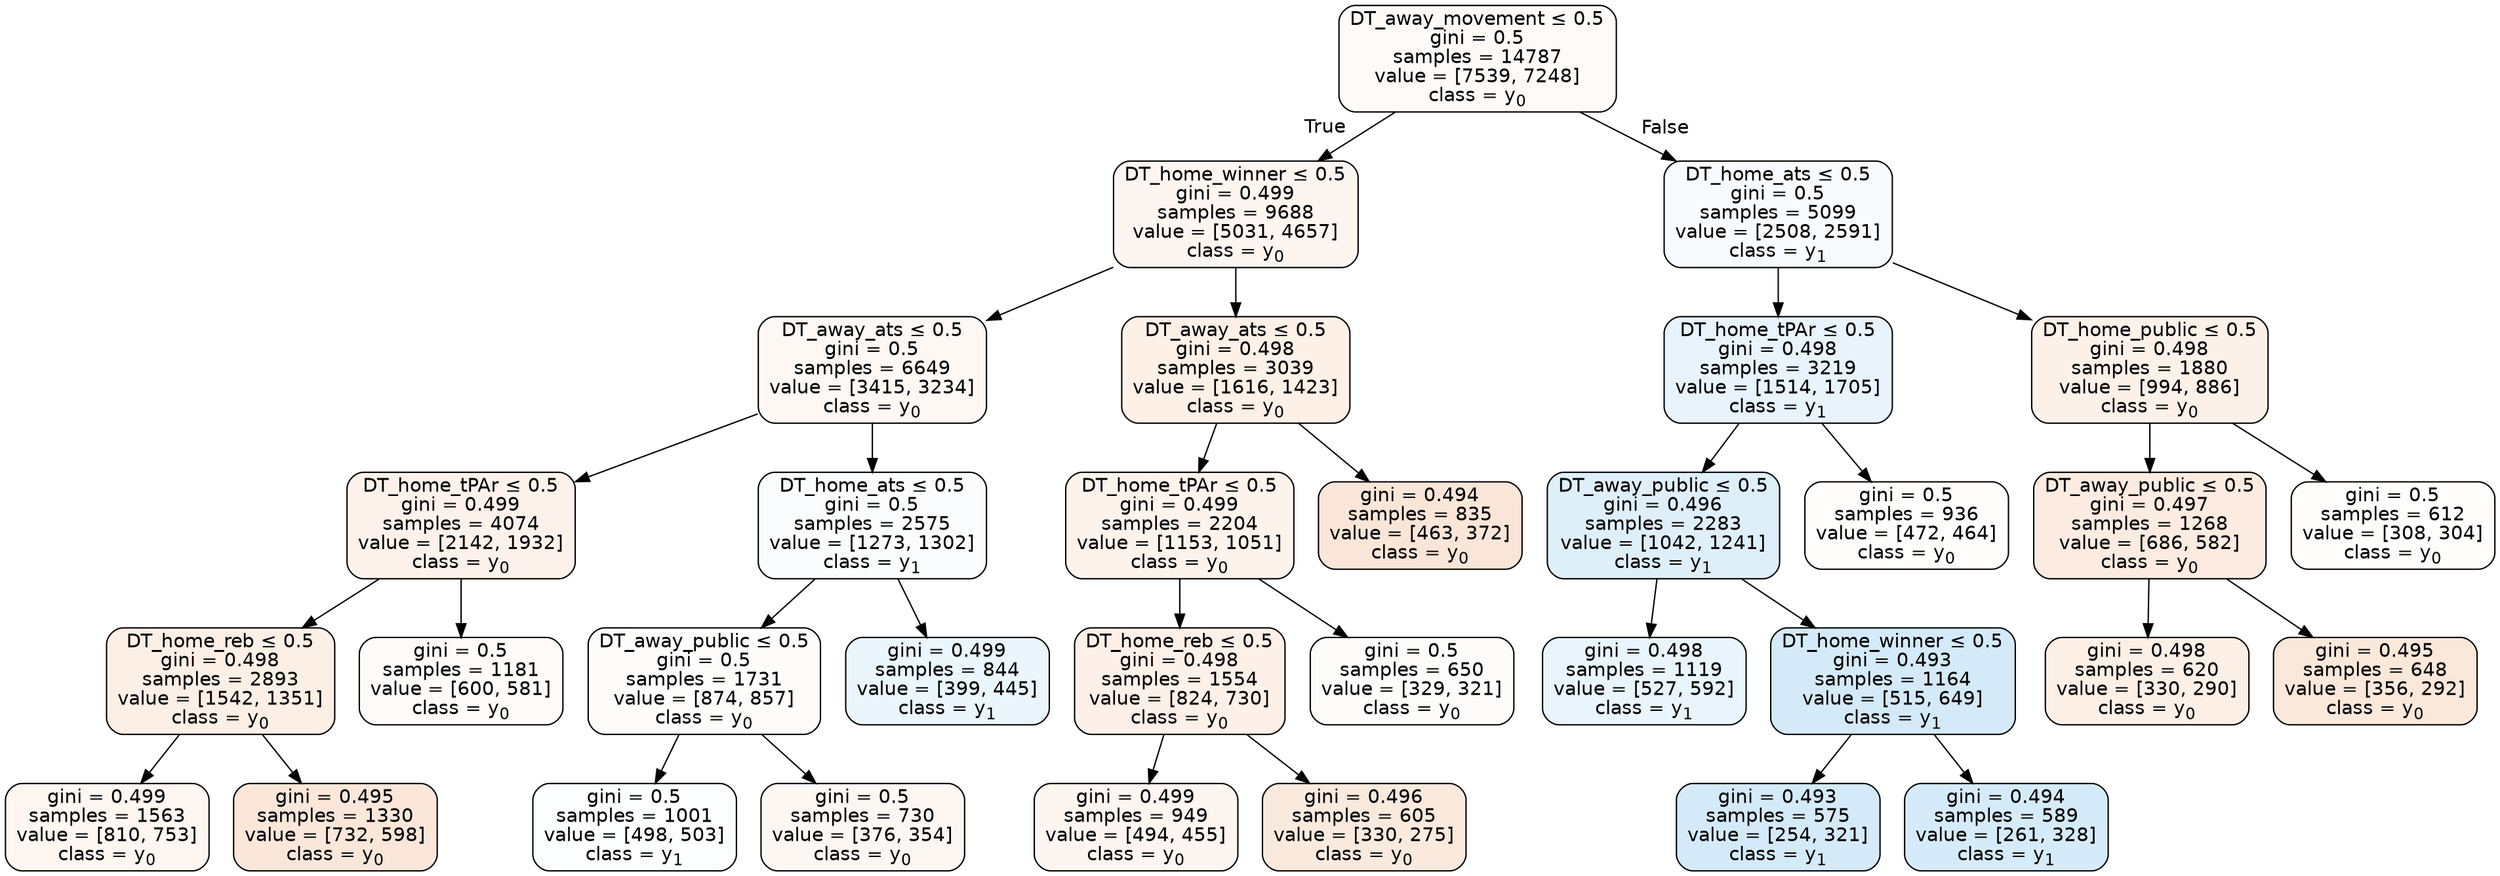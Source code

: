 digraph Tree {
node [shape=box, style="filled, rounded", color="black", fontname=helvetica] ;
edge [fontname=helvetica] ;
0 [label=<DT_away_movement &le; 0.5<br/>gini = 0.5<br/>samples = 14787<br/>value = [7539, 7248]<br/>class = y<SUB>0</SUB>>, fillcolor="#e581390a"] ;
1 [label=<DT_home_winner &le; 0.5<br/>gini = 0.499<br/>samples = 9688<br/>value = [5031, 4657]<br/>class = y<SUB>0</SUB>>, fillcolor="#e5813913"] ;
0 -> 1 [labeldistance=2.5, labelangle=45, headlabel="True"] ;
2 [label=<DT_away_ats &le; 0.5<br/>gini = 0.5<br/>samples = 6649<br/>value = [3415, 3234]<br/>class = y<SUB>0</SUB>>, fillcolor="#e581390e"] ;
1 -> 2 ;
3 [label=<DT_home_tPAr &le; 0.5<br/>gini = 0.499<br/>samples = 4074<br/>value = [2142, 1932]<br/>class = y<SUB>0</SUB>>, fillcolor="#e5813919"] ;
2 -> 3 ;
4 [label=<DT_home_reb &le; 0.5<br/>gini = 0.498<br/>samples = 2893<br/>value = [1542, 1351]<br/>class = y<SUB>0</SUB>>, fillcolor="#e5813920"] ;
3 -> 4 ;
5 [label=<gini = 0.499<br/>samples = 1563<br/>value = [810, 753]<br/>class = y<SUB>0</SUB>>, fillcolor="#e5813912"] ;
4 -> 5 ;
6 [label=<gini = 0.495<br/>samples = 1330<br/>value = [732, 598]<br/>class = y<SUB>0</SUB>>, fillcolor="#e581392f"] ;
4 -> 6 ;
7 [label=<gini = 0.5<br/>samples = 1181<br/>value = [600, 581]<br/>class = y<SUB>0</SUB>>, fillcolor="#e5813908"] ;
3 -> 7 ;
8 [label=<DT_home_ats &le; 0.5<br/>gini = 0.5<br/>samples = 2575<br/>value = [1273, 1302]<br/>class = y<SUB>1</SUB>>, fillcolor="#399de506"] ;
2 -> 8 ;
9 [label=<DT_away_public &le; 0.5<br/>gini = 0.5<br/>samples = 1731<br/>value = [874, 857]<br/>class = y<SUB>0</SUB>>, fillcolor="#e5813905"] ;
8 -> 9 ;
10 [label=<gini = 0.5<br/>samples = 1001<br/>value = [498, 503]<br/>class = y<SUB>1</SUB>>, fillcolor="#399de503"] ;
9 -> 10 ;
11 [label=<gini = 0.5<br/>samples = 730<br/>value = [376, 354]<br/>class = y<SUB>0</SUB>>, fillcolor="#e581390f"] ;
9 -> 11 ;
12 [label=<gini = 0.499<br/>samples = 844<br/>value = [399, 445]<br/>class = y<SUB>1</SUB>>, fillcolor="#399de51a"] ;
8 -> 12 ;
13 [label=<DT_away_ats &le; 0.5<br/>gini = 0.498<br/>samples = 3039<br/>value = [1616, 1423]<br/>class = y<SUB>0</SUB>>, fillcolor="#e581391e"] ;
1 -> 13 ;
14 [label=<DT_home_tPAr &le; 0.5<br/>gini = 0.499<br/>samples = 2204<br/>value = [1153, 1051]<br/>class = y<SUB>0</SUB>>, fillcolor="#e5813917"] ;
13 -> 14 ;
15 [label=<DT_home_reb &le; 0.5<br/>gini = 0.498<br/>samples = 1554<br/>value = [824, 730]<br/>class = y<SUB>0</SUB>>, fillcolor="#e581391d"] ;
14 -> 15 ;
16 [label=<gini = 0.499<br/>samples = 949<br/>value = [494, 455]<br/>class = y<SUB>0</SUB>>, fillcolor="#e5813914"] ;
15 -> 16 ;
17 [label=<gini = 0.496<br/>samples = 605<br/>value = [330, 275]<br/>class = y<SUB>0</SUB>>, fillcolor="#e581392a"] ;
15 -> 17 ;
18 [label=<gini = 0.5<br/>samples = 650<br/>value = [329, 321]<br/>class = y<SUB>0</SUB>>, fillcolor="#e5813906"] ;
14 -> 18 ;
19 [label=<gini = 0.494<br/>samples = 835<br/>value = [463, 372]<br/>class = y<SUB>0</SUB>>, fillcolor="#e5813932"] ;
13 -> 19 ;
20 [label=<DT_home_ats &le; 0.5<br/>gini = 0.5<br/>samples = 5099<br/>value = [2508, 2591]<br/>class = y<SUB>1</SUB>>, fillcolor="#399de508"] ;
0 -> 20 [labeldistance=2.5, labelangle=-45, headlabel="False"] ;
21 [label=<DT_home_tPAr &le; 0.5<br/>gini = 0.498<br/>samples = 3219<br/>value = [1514, 1705]<br/>class = y<SUB>1</SUB>>, fillcolor="#399de51d"] ;
20 -> 21 ;
22 [label=<DT_away_public &le; 0.5<br/>gini = 0.496<br/>samples = 2283<br/>value = [1042, 1241]<br/>class = y<SUB>1</SUB>>, fillcolor="#399de529"] ;
21 -> 22 ;
23 [label=<gini = 0.498<br/>samples = 1119<br/>value = [527, 592]<br/>class = y<SUB>1</SUB>>, fillcolor="#399de51c"] ;
22 -> 23 ;
24 [label=<DT_home_winner &le; 0.5<br/>gini = 0.493<br/>samples = 1164<br/>value = [515, 649]<br/>class = y<SUB>1</SUB>>, fillcolor="#399de535"] ;
22 -> 24 ;
25 [label=<gini = 0.493<br/>samples = 575<br/>value = [254, 321]<br/>class = y<SUB>1</SUB>>, fillcolor="#399de535"] ;
24 -> 25 ;
26 [label=<gini = 0.494<br/>samples = 589<br/>value = [261, 328]<br/>class = y<SUB>1</SUB>>, fillcolor="#399de534"] ;
24 -> 26 ;
27 [label=<gini = 0.5<br/>samples = 936<br/>value = [472, 464]<br/>class = y<SUB>0</SUB>>, fillcolor="#e5813904"] ;
21 -> 27 ;
28 [label=<DT_home_public &le; 0.5<br/>gini = 0.498<br/>samples = 1880<br/>value = [994, 886]<br/>class = y<SUB>0</SUB>>, fillcolor="#e581391c"] ;
20 -> 28 ;
29 [label=<DT_away_public &le; 0.5<br/>gini = 0.497<br/>samples = 1268<br/>value = [686, 582]<br/>class = y<SUB>0</SUB>>, fillcolor="#e5813927"] ;
28 -> 29 ;
30 [label=<gini = 0.498<br/>samples = 620<br/>value = [330, 290]<br/>class = y<SUB>0</SUB>>, fillcolor="#e581391f"] ;
29 -> 30 ;
31 [label=<gini = 0.495<br/>samples = 648<br/>value = [356, 292]<br/>class = y<SUB>0</SUB>>, fillcolor="#e581392e"] ;
29 -> 31 ;
32 [label=<gini = 0.5<br/>samples = 612<br/>value = [308, 304]<br/>class = y<SUB>0</SUB>>, fillcolor="#e5813903"] ;
28 -> 32 ;
}